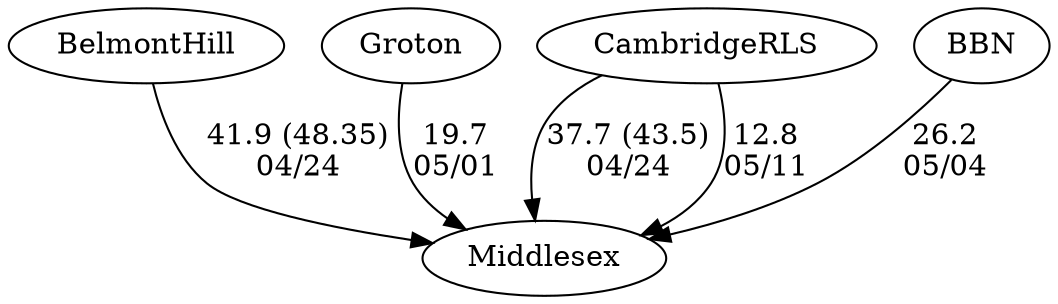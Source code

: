 digraph boys3foursMiddlesex {Middlesex [URL="boys3foursMiddlesexMiddlesex.html"];BelmontHill [URL="boys3foursMiddlesexBelmontHill.html"];Groton [URL="boys3foursMiddlesexGroton.html"];CambridgeRLS [URL="boys3foursMiddlesexCambridgeRLS.html"];BBN [URL="boys3foursMiddlesexBBN.html"];Groton -> Middlesex[label="19.7
05/01", weight="81", tooltip="NEIRA Boys Fours,Groton vs. Middlesex			
Distance: 1500m Conditions: Great racing conditions for all races. Flat water, no wind and little current. Comments: Thank you to Groton for a great afternoon of racing. Well rowed by all crews!
None", URL="https://www.row2k.com/results/resultspage.cfm?UID=D6A6DD149CC032FE3C0A5DADE25EF871&cat=1", random="random"]; 
BelmontHill -> Middlesex[label="41.9 (48.35)
04/24", weight="59", tooltip="NEIRA Boys Fours,Belmont Hill, Middlesex, CRLS			
Distance: 1300 Conditions: Good water with swirling winds -- sometimes cross-head, sometimes cross-tail, sometimes straight cross, varying race-to-race. Comments: The 3V4 race was action-packed: MX caught an over-the-head, boat-stopping crab just over a minute into the race, while the 3-seat of the BHS crew had his oar pop out of his oarlock not once but twice during the race; these incidents caused stoppages of significant duration for both crews. An oarsman in the CRLS 1V4 tested positive for Covid prior to the race and the crew was thus unable to compete today.
Thanks to Middlesex and CRLS for a great day of racing on the Charles!
None", URL="https://www.row2k.com/results/resultspage.cfm?UID=95B6D80715F8274903E678063EA5058A&cat=1", random="random"]; 
CambridgeRLS -> Middlesex[label="37.7 (43.5)
04/24", weight="63", tooltip="NEIRA Boys Fours,Belmont Hill, Middlesex, CRLS			
Distance: 1300 Conditions: Good water with swirling winds -- sometimes cross-head, sometimes cross-tail, sometimes straight cross, varying race-to-race. Comments: The 3V4 race was action-packed: MX caught an over-the-head, boat-stopping crab just over a minute into the race, while the 3-seat of the BHS crew had his oar pop out of his oarlock not once but twice during the race; these incidents caused stoppages of significant duration for both crews. An oarsman in the CRLS 1V4 tested positive for Covid prior to the race and the crew was thus unable to compete today.
Thanks to Middlesex and CRLS for a great day of racing on the Charles!
None", URL="https://www.row2k.com/results/resultspage.cfm?UID=95B6D80715F8274903E678063EA5058A&cat=1", random="random"]; 
CambridgeRLS -> Middlesex[label="12.8
05/11", weight="88", tooltip="NEIRA Boys & Girls Fours,Middlesex vs. Cambridge Rindge and Latin School			
Distance: 1500m Conditions: Variable headwind. Strongest during the Girls and Boys 2nd boat races. Water was mostly flat in the middle third of the course, with more chop in the first and last 500m. Again strongest during the 2nd boat races. Comments: Good job by the coxswains and the aligner working with some tricky wind at the starting line. Race order G4-B4-G3-B3-G2-B2-G1-B1. Finish order in the G3 race confirmed by camera at the finish line. Well rowed by all crews. Thank you CRLS for joining us for a great afternoon of racing!
None", URL="https://www.row2k.com/results/resultspage.cfm?UID=61A86E8629F7DAFB0E0306631556FC20&cat=5", random="random"]; 
BBN -> Middlesex[label="26.2
05/04", weight="74", tooltip="NEIRA Boys Fours,Middlesex vs. BB&N			
Distance: 1500m Conditions: Variable light headwind with flat water. Comments: Thank you BB&N for a good afternoon of racing!
None", URL="https://www.row2k.com/results/resultspage.cfm?UID=C38D2219403C5AD1A2866DA2111E888A&cat=1", random="random"]}